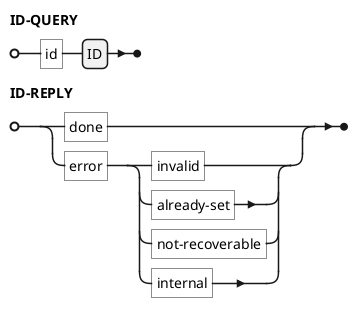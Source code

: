 @startebnf

ID-QUERY = "id", ID;

ID-REPLY = "done" | "error", ( "invalid" | "already-set" | "not-recoverable" | "internal" );

@endebnf

